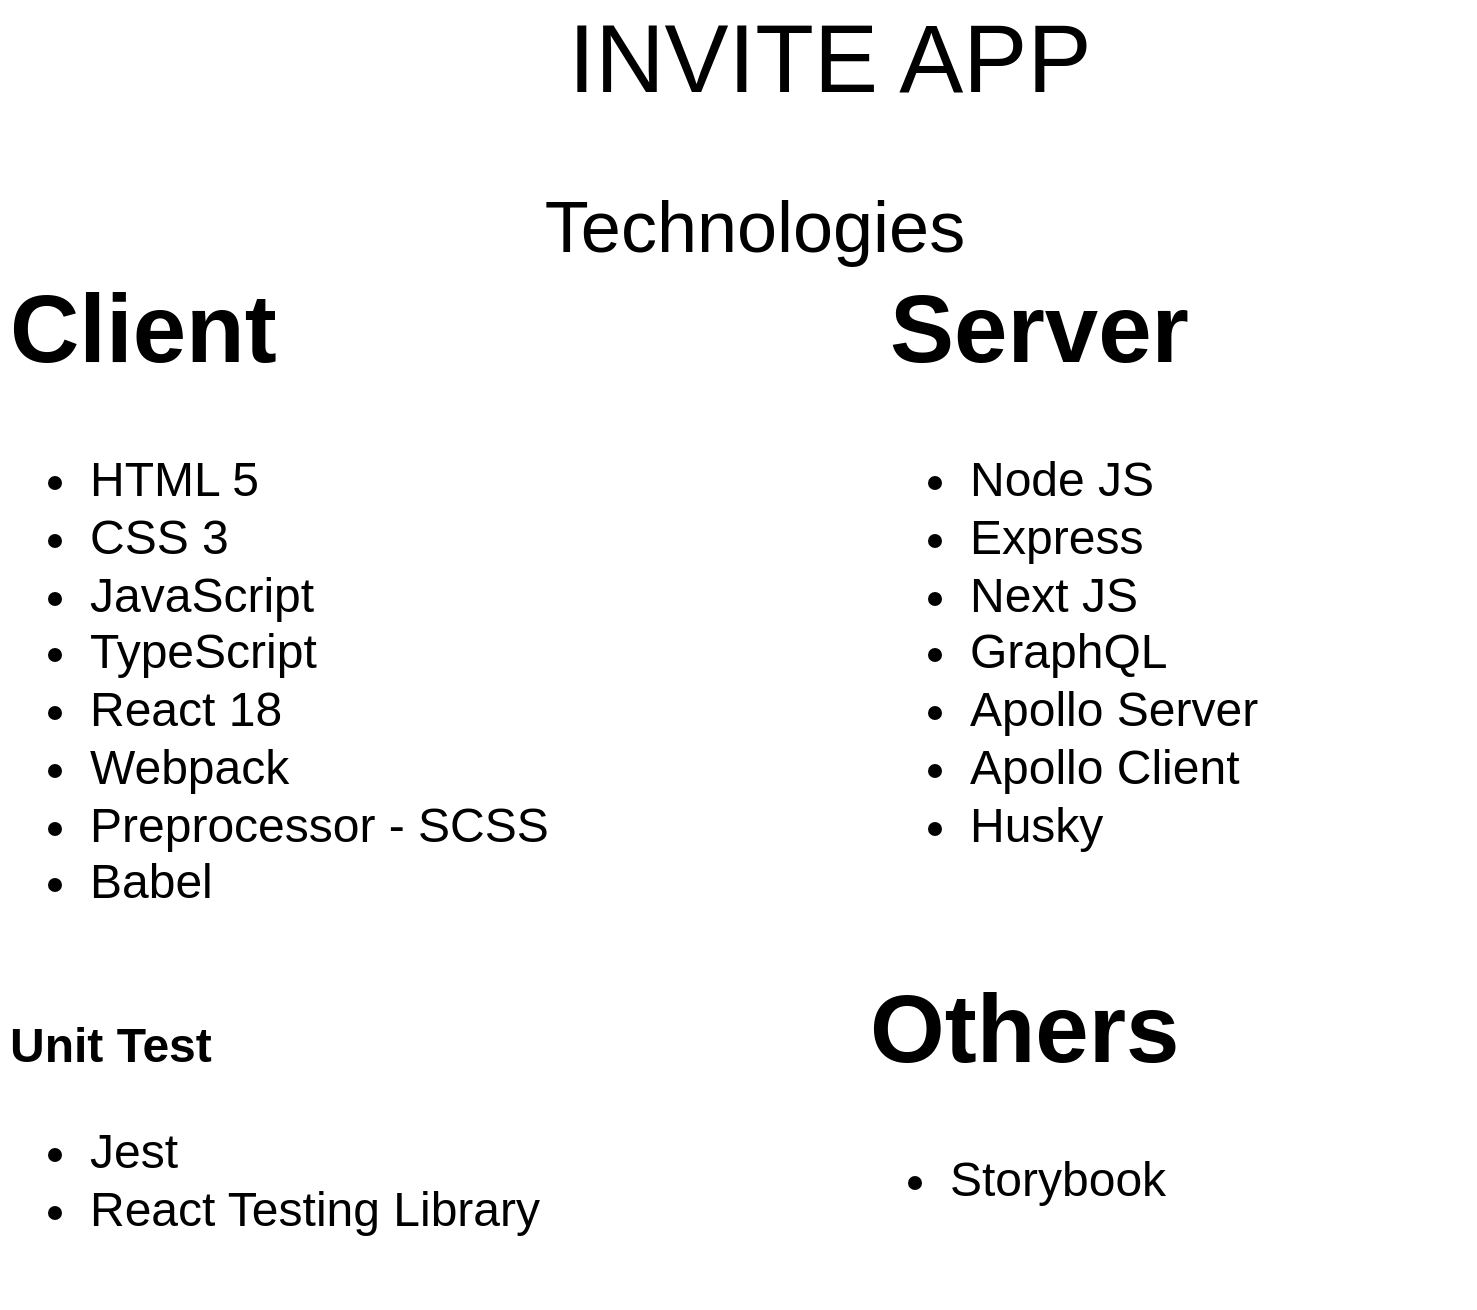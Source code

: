 <mxfile pages="11">
    <diagram id="Xn-SAyVoK6Zut4wSq48w" name="Technologies">
        <mxGraphModel dx="898" dy="567" grid="0" gridSize="10" guides="1" tooltips="1" connect="1" arrows="1" fold="1" page="1" pageScale="1" pageWidth="850" pageHeight="1100" background="none" math="0" shadow="0">
            <root>
                <mxCell id="0"/>
                <mxCell id="1" parent="0"/>
                <mxCell id="p1GCslSYtJwMGuCatIpr-1" value="&lt;font style=&quot;font-size: 48px;&quot;&gt;INVITE APP&lt;/font&gt;" style="text;html=1;strokeColor=none;fillColor=none;align=center;verticalAlign=middle;whiteSpace=wrap;rounded=0;" parent="1" vertex="1">
                    <mxGeometry x="272" y="50" width="306" height="30" as="geometry"/>
                </mxCell>
                <mxCell id="p1GCslSYtJwMGuCatIpr-3" value="&lt;font style=&quot;font-size: 36px;&quot;&gt;Technologies&lt;/font&gt;" style="text;html=1;strokeColor=none;fillColor=none;align=center;verticalAlign=middle;whiteSpace=wrap;rounded=0;fontSize=48;" parent="1" vertex="1">
                    <mxGeometry x="240" y="130" width="295" height="30" as="geometry"/>
                </mxCell>
                <mxCell id="p1GCslSYtJwMGuCatIpr-12" value="&lt;h1&gt;Client&lt;/h1&gt;&lt;p&gt;&lt;/p&gt;&lt;ul&gt;&lt;li&gt;HTML 5&lt;/li&gt;&lt;li&gt;CSS 3&lt;/li&gt;&lt;li&gt;JavaScript&lt;/li&gt;&lt;li&gt;TypeScript&lt;/li&gt;&lt;li&gt;React 18&lt;/li&gt;&lt;li&gt;Webpack&lt;/li&gt;&lt;li&gt;Preprocessor - SCSS&lt;/li&gt;&lt;li&gt;Babel&lt;/li&gt;&lt;/ul&gt;&lt;div&gt;&lt;br&gt;&lt;/div&gt;&lt;div&gt;&lt;b&gt;Unit Test&lt;/b&gt;&lt;/div&gt;&lt;div&gt;&lt;ul&gt;&lt;li&gt;Jest&lt;/li&gt;&lt;li&gt;React Testing Library&lt;/li&gt;&lt;/ul&gt;&lt;/div&gt;&lt;p&gt;&lt;/p&gt;" style="text;html=1;strokeColor=none;fillColor=none;spacing=5;spacingTop=-20;whiteSpace=wrap;overflow=hidden;rounded=0;fontSize=24;" parent="1" vertex="1">
                    <mxGeometry x="10" y="150" width="297.5" height="510" as="geometry"/>
                </mxCell>
                <mxCell id="p1GCslSYtJwMGuCatIpr-14" value="&lt;h1&gt;Server&lt;/h1&gt;&lt;p&gt;&lt;/p&gt;&lt;ul&gt;&lt;li&gt;Node JS&lt;/li&gt;&lt;li&gt;Express&lt;/li&gt;&lt;li&gt;Next JS&lt;/li&gt;&lt;li&gt;GraphQL&lt;/li&gt;&lt;li&gt;Apollo Server&lt;/li&gt;&lt;li&gt;Apollo Client&lt;/li&gt;&lt;li&gt;Husky&lt;/li&gt;&lt;/ul&gt;&lt;p&gt;&lt;/p&gt;" style="text;html=1;strokeColor=none;fillColor=none;spacing=5;spacingTop=-20;whiteSpace=wrap;overflow=hidden;rounded=0;fontSize=24;" parent="1" vertex="1">
                    <mxGeometry x="450" y="150" width="297.5" height="320" as="geometry"/>
                </mxCell>
                <mxCell id="p1GCslSYtJwMGuCatIpr-15" value="&lt;h1&gt;Others&lt;/h1&gt;&lt;p&gt;&lt;/p&gt;&lt;ul&gt;&lt;li&gt;Storybook&lt;/li&gt;&lt;/ul&gt;&lt;p&gt;&lt;/p&gt;" style="text;html=1;strokeColor=none;fillColor=none;spacing=5;spacingTop=-20;whiteSpace=wrap;overflow=hidden;rounded=0;fontSize=24;" parent="1" vertex="1">
                    <mxGeometry x="440" y="500" width="297.5" height="190" as="geometry"/>
                </mxCell>
            </root>
        </mxGraphModel>
    </diagram>
    <diagram id="lJyLB3QSISvime0fqCZ7" name="Pages and Components">
        <mxGraphModel dx="898" dy="370" grid="1" gridSize="10" guides="1" tooltips="1" connect="1" arrows="1" fold="1" page="1" pageScale="1" pageWidth="850" pageHeight="1100" math="0" shadow="0">
            <root>
                <mxCell id="0"/>
                <mxCell id="1" parent="0"/>
                <mxCell id="fW-Elu369OZHKlAIu80r-1" value="PAGES" style="text;html=1;strokeColor=#B20000;fillColor=#e51400;align=center;verticalAlign=middle;whiteSpace=wrap;rounded=0;shadow=1;fontColor=#ffffff;" parent="1" vertex="1">
                    <mxGeometry x="365" y="30" width="175" height="40" as="geometry"/>
                </mxCell>
                <mxCell id="fW-Elu369OZHKlAIu80r-17" value="LANDING PAGE" style="rounded=1;whiteSpace=wrap;html=1;shadow=1;strokeColor=#6c8ebf;strokeWidth=2;fillColor=#dae8fc;" parent="1" vertex="1">
                    <mxGeometry x="60" y="100" width="180" height="40" as="geometry"/>
                </mxCell>
                <mxCell id="fW-Elu369OZHKlAIu80r-18" value="CREATE EVENT" style="rounded=1;whiteSpace=wrap;html=1;shadow=1;strokeColor=#82b366;strokeWidth=2;fillColor=#d5e8d4;" parent="1" vertex="1">
                    <mxGeometry x="293" y="102" width="137" height="36" as="geometry"/>
                </mxCell>
                <mxCell id="fW-Elu369OZHKlAIu80r-19" value="MANAGE EVENT" style="rounded=1;whiteSpace=wrap;html=1;shadow=1;strokeColor=#d6b656;strokeWidth=2;fillColor=#fff2cc;" parent="1" vertex="1">
                    <mxGeometry x="470" y="100" width="140" height="40" as="geometry"/>
                </mxCell>
                <mxCell id="fW-Elu369OZHKlAIu80r-20" value="" style="line;strokeWidth=4;html=1;perimeter=backbonePerimeter;points=[];outlineConnect=0;shadow=1;fillColor=default;" parent="1" vertex="1">
                    <mxGeometry x="120" y="180" width="620" height="10" as="geometry"/>
                </mxCell>
                <mxCell id="p4X9gnHEH8n3XHlPqQj--1" value="REGISTER/LOGIN" style="rounded=1;whiteSpace=wrap;html=1;shadow=1;strokeColor=#d6b656;strokeWidth=2;fillColor=#fff2cc;" parent="1" vertex="1">
                    <mxGeometry x="640" y="98" width="140" height="40" as="geometry"/>
                </mxCell>
                <mxCell id="p4X9gnHEH8n3XHlPqQj--3" value="COMPONENTS" style="text;html=1;strokeColor=#B20000;fillColor=#e51400;align=center;verticalAlign=middle;whiteSpace=wrap;rounded=0;shadow=1;fontColor=#ffffff;" parent="1" vertex="1">
                    <mxGeometry x="365" y="220" width="175" height="40" as="geometry"/>
                </mxCell>
                <mxCell id="EMXlrduJ7cGaUT8pO6QN-1" value="Create Event" style="rounded=1;whiteSpace=wrap;html=1;" parent="1" vertex="1">
                    <mxGeometry x="30" y="310" width="270" height="40" as="geometry"/>
                </mxCell>
                <mxCell id="8NyOhokhUFrgPlTrBqZi-3" value="Manage Event" style="rounded=1;whiteSpace=wrap;html=1;" parent="1" vertex="1">
                    <mxGeometry x="310" y="310" width="270" height="40" as="geometry"/>
                </mxCell>
                <mxCell id="S1zVb8U_gJ6zG0qiiNb_-1" value="LOGIN" style="rounded=1;whiteSpace=wrap;html=1;" parent="1" vertex="1">
                    <mxGeometry x="590" y="310" width="120" height="40" as="geometry"/>
                </mxCell>
                <mxCell id="S1zVb8U_gJ6zG0qiiNb_-2" value="REGISTER" style="rounded=1;whiteSpace=wrap;html=1;" parent="1" vertex="1">
                    <mxGeometry x="730" y="310" width="120" height="40" as="geometry"/>
                </mxCell>
                <mxCell id="S1zVb8U_gJ6zG0qiiNb_-3" value="1. &lt;b&gt;BUTTONS&lt;/b&gt; - Large, Medium, Small" style="text;html=1;align=center;verticalAlign=middle;resizable=0;points=[];autosize=1;strokeColor=none;fillColor=none;" parent="1" vertex="1">
                    <mxGeometry x="5" y="280" width="210" height="20" as="geometry"/>
                </mxCell>
                <mxCell id="ogaXJcQTMYHV_J7i0pv9-1" value="2. &lt;b&gt;FORM -&amp;nbsp; &lt;/b&gt;Props (Title/string , submit / button, Labels / Array" style="text;html=1;align=center;verticalAlign=middle;resizable=0;points=[];autosize=1;strokeColor=none;fillColor=none;" parent="1" vertex="1">
                    <mxGeometry x="5" y="380" width="340" height="20" as="geometry"/>
                </mxCell>
                <mxCell id="0I_2NPV5RXkCOvtNEqDe-1" value="3. &lt;b&gt;Event&lt;/b&gt;&amp;nbsp; Component - Props (Title)" style="text;html=1;align=center;verticalAlign=middle;resizable=0;points=[];autosize=1;strokeColor=none;fillColor=none;" parent="1" vertex="1">
                    <mxGeometry x="3" y="420" width="210" height="20" as="geometry"/>
                </mxCell>
                <mxCell id="ZtXsJkoijtdhmVQvwkmo-1" value="4. &lt;b&gt;TextInput&lt;/b&gt;&amp;nbsp;" style="text;html=1;align=center;verticalAlign=middle;resizable=0;points=[];autosize=1;strokeColor=none;fillColor=none;" parent="1" vertex="1">
                    <mxGeometry x="3" y="450" width="90" height="20" as="geometry"/>
                </mxCell>
                <mxCell id="Yr9aOMKbY3pBigblt-CD-1" value="5. &lt;b&gt;Map &lt;/b&gt;Component" style="text;html=1;align=center;verticalAlign=middle;resizable=0;points=[];autosize=1;strokeColor=none;fillColor=none;" parent="1" vertex="1">
                    <mxGeometry x="5" y="480" width="120" height="20" as="geometry"/>
                </mxCell>
            </root>
        </mxGraphModel>
    </diagram>
    <diagram id="QhRBAZqDqYKPn1xLzE4J" name="Landing Page">
        <mxGraphModel dx="946" dy="612" grid="1" gridSize="10" guides="1" tooltips="1" connect="1" arrows="1" fold="1" page="1" pageScale="1" pageWidth="1100" pageHeight="850" math="0" shadow="0">
            <root>
                <mxCell id="0"/>
                <mxCell id="1" parent="0"/>
                <mxCell id="3tWEBFqnM_WwQ4-SeRnU-1" value="LOGIN" style="rounded=1;whiteSpace=wrap;html=1;" parent="1" vertex="1">
                    <mxGeometry x="770" y="40" width="120" height="40" as="geometry"/>
                </mxCell>
                <mxCell id="3tWEBFqnM_WwQ4-SeRnU-2" value="REGISTER" style="rounded=1;whiteSpace=wrap;html=1;" parent="1" vertex="1">
                    <mxGeometry x="930" y="40" width="120" height="40" as="geometry"/>
                </mxCell>
                <mxCell id="3tWEBFqnM_WwQ4-SeRnU-3" value="SmartEvent" style="ellipse;shape=cloud;whiteSpace=wrap;html=1;" parent="1" vertex="1">
                    <mxGeometry x="20" y="30" width="100" height="50" as="geometry"/>
                </mxCell>
                <mxCell id="SIzvsyJrWz6A6VFfKtSw-1" value="" style="whiteSpace=wrap;html=1;aspect=fixed;" parent="1" vertex="1">
                    <mxGeometry x="340" y="120" width="420" height="420" as="geometry"/>
                </mxCell>
                <mxCell id="SIzvsyJrWz6A6VFfKtSw-2" value="Welcome Guest / User" style="text;html=1;strokeColor=none;fillColor=none;align=center;verticalAlign=middle;whiteSpace=wrap;rounded=0;" parent="1" vertex="1">
                    <mxGeometry x="460" y="190" width="180" height="30" as="geometry"/>
                </mxCell>
                <mxCell id="SIzvsyJrWz6A6VFfKtSw-3" value="Create Event" style="rounded=1;whiteSpace=wrap;html=1;" parent="1" vertex="1">
                    <mxGeometry x="420" y="260" width="270" height="40" as="geometry"/>
                </mxCell>
                <mxCell id="SIzvsyJrWz6A6VFfKtSw-4" value="Manage Event" style="rounded=1;whiteSpace=wrap;html=1;" parent="1" vertex="1">
                    <mxGeometry x="420" y="330" width="270" height="40" as="geometry"/>
                </mxCell>
                <mxCell id="QPFl1qQPgixBoJE8WHyE-1" value="" style="whiteSpace=wrap;html=1;aspect=fixed;" parent="1" vertex="1">
                    <mxGeometry x="340" y="650" width="420" height="420" as="geometry"/>
                </mxCell>
                <mxCell id="QPFl1qQPgixBoJE8WHyE-2" value="Welcome Alex" style="text;html=1;strokeColor=none;fillColor=none;align=center;verticalAlign=middle;whiteSpace=wrap;rounded=0;" parent="1" vertex="1">
                    <mxGeometry x="475" y="710" width="180" height="30" as="geometry"/>
                </mxCell>
                <mxCell id="QPFl1qQPgixBoJE8WHyE-3" value="Create Event" style="rounded=1;whiteSpace=wrap;html=1;" parent="1" vertex="1">
                    <mxGeometry x="495" y="780" width="120" height="40" as="geometry"/>
                </mxCell>
                <mxCell id="QPFl1qQPgixBoJE8WHyE-4" value="Manage Event" style="rounded=1;whiteSpace=wrap;html=1;" parent="1" vertex="1">
                    <mxGeometry x="495" y="850" width="120" height="40" as="geometry"/>
                </mxCell>
            </root>
        </mxGraphModel>
    </diagram>
    <diagram id="iezeGntL7nADR3_q0lsA" name="Create Event Page">
        <mxGraphModel dx="946" dy="612" grid="1" gridSize="10" guides="1" tooltips="1" connect="1" arrows="1" fold="1" page="1" pageScale="1" pageWidth="1100" pageHeight="850" math="0" shadow="0">
            <root>
                <mxCell id="0"/>
                <mxCell id="1" parent="0"/>
                <mxCell id="5-Ai5ycDqhLJexFFRrVn-1" value="LOGIN" style="rounded=1;whiteSpace=wrap;html=1;" parent="1" vertex="1">
                    <mxGeometry x="750" y="20" width="120" height="40" as="geometry"/>
                </mxCell>
                <mxCell id="5-Ai5ycDqhLJexFFRrVn-2" value="REGISTER" style="rounded=1;whiteSpace=wrap;html=1;" parent="1" vertex="1">
                    <mxGeometry x="910" y="20" width="120" height="40" as="geometry"/>
                </mxCell>
                <mxCell id="SwQsHoYKyLkaslIDUNk1-1" value="SmartEvent" style="ellipse;shape=cloud;whiteSpace=wrap;html=1;" parent="1" vertex="1">
                    <mxGeometry x="50" y="30" width="100" height="50" as="geometry"/>
                </mxCell>
                <mxCell id="RPlRJoQCnFifsj88q3Kk-2" value="" style="whiteSpace=wrap;html=1;aspect=fixed;" parent="1" vertex="1">
                    <mxGeometry x="215" y="90" width="710" height="710" as="geometry"/>
                </mxCell>
                <mxCell id="RPlRJoQCnFifsj88q3Kk-18" value="ADD ADDRESS" style="text;html=1;strokeColor=none;fillColor=none;align=center;verticalAlign=middle;whiteSpace=wrap;rounded=0;" parent="1" vertex="1">
                    <mxGeometry x="490" y="550" width="150" height="30" as="geometry"/>
                </mxCell>
                <mxCell id="mnRfohH5io-516rbFHlW-8" value="EVENT" style="text;html=1;strokeColor=none;fillColor=none;align=center;verticalAlign=middle;whiteSpace=wrap;rounded=0;" parent="1" vertex="1">
                    <mxGeometry x="500" y="150" width="150" height="30" as="geometry"/>
                </mxCell>
                <mxCell id="mnRfohH5io-516rbFHlW-9" value="CREATE EVENT" style="text;html=1;strokeColor=default;fillColor=none;align=center;verticalAlign=middle;whiteSpace=wrap;rounded=0;" parent="1" vertex="1">
                    <mxGeometry x="530" y="679" width="150" height="30" as="geometry"/>
                </mxCell>
                <mxCell id="mnRfohH5io-516rbFHlW-10" value="" style="line;strokeWidth=1;html=1;perimeter=backbonePerimeter;points=[];outlineConnect=0;fillColor=default;strokeColor=default;" parent="1" vertex="1">
                    <mxGeometry x="540" y="170" width="70" height="10" as="geometry"/>
                </mxCell>
                <mxCell id="mnRfohH5io-516rbFHlW-11" value="" style="line;strokeWidth=2;html=1;perimeter=backbonePerimeter;points=[];outlineConnect=0;strokeColor=#999999;" parent="1" vertex="1">
                    <mxGeometry x="291" y="256" width="560" height="10" as="geometry"/>
                </mxCell>
                <mxCell id="RPlRJoQCnFifsj88q3Kk-4" value="Event Name" style="text;html=1;align=center;verticalAlign=middle;whiteSpace=wrap;rounded=0;strokeColor=default;" parent="1" vertex="1">
                    <mxGeometry x="370" y="200" width="150" height="30" as="geometry"/>
                </mxCell>
                <mxCell id="RPlRJoQCnFifsj88q3Kk-6" value="Linda's 40th Birthday Celebration" style="text;html=1;strokeColor=default;fillColor=none;align=center;verticalAlign=middle;whiteSpace=wrap;rounded=0;" parent="1" vertex="1">
                    <mxGeometry x="570" y="200" width="250" height="30" as="geometry"/>
                </mxCell>
                <mxCell id="mnRfohH5io-516rbFHlW-14" value="" style="line;strokeWidth=2;html=1;perimeter=backbonePerimeter;points=[];outlineConnect=0;strokeColor=#999999;" parent="1" vertex="1">
                    <mxGeometry x="290" y="600" width="560" height="10" as="geometry"/>
                </mxCell>
                <mxCell id="cOP5O16dUNdgW7M-_j1t-1" value="" style="line;strokeWidth=1;html=1;perimeter=backbonePerimeter;points=[];outlineConnect=0;fillColor=default;strokeColor=default;" vertex="1" parent="1">
                    <mxGeometry x="510" y="575" width="110" height="10" as="geometry"/>
                </mxCell>
                <mxCell id="cOP5O16dUNdgW7M-_j1t-2" value="Event Type" style="text;html=1;strokeColor=none;fillColor=none;align=center;verticalAlign=middle;whiteSpace=wrap;rounded=0;" vertex="1" parent="1">
                    <mxGeometry x="500" y="276" width="150" height="30" as="geometry"/>
                </mxCell>
                <mxCell id="cOP5O16dUNdgW7M-_j1t-3" value="" style="line;strokeWidth=2;html=1;perimeter=backbonePerimeter;points=[];outlineConnect=0;strokeColor=#999999;" vertex="1" parent="1">
                    <mxGeometry x="300" y="530" width="560" height="10" as="geometry"/>
                </mxCell>
                <mxCell id="cOP5O16dUNdgW7M-_j1t-4" value="Search" style="text;html=1;strokeColor=default;fillColor=none;align=left;verticalAlign=middle;whiteSpace=wrap;rounded=0;" vertex="1" parent="1">
                    <mxGeometry x="360" y="320" width="490" height="30" as="geometry"/>
                </mxCell>
                <mxCell id="cOP5O16dUNdgW7M-_j1t-5" value="Customize" style="text;html=1;strokeColor=default;fillColor=none;align=center;verticalAlign=middle;whiteSpace=wrap;rounded=0;" vertex="1" parent="1">
                    <mxGeometry x="360" y="460" width="490" height="35" as="geometry"/>
                </mxCell>
                <mxCell id="cOP5O16dUNdgW7M-_j1t-6" value="Event One" style="text;html=1;strokeColor=default;fillColor=none;align=center;verticalAlign=middle;whiteSpace=wrap;rounded=0;" vertex="1" parent="1">
                    <mxGeometry x="390" y="360" width="430" height="30" as="geometry"/>
                </mxCell>
                <mxCell id="cOP5O16dUNdgW7M-_j1t-8" value="Event Two" style="text;html=1;strokeColor=default;fillColor=none;align=center;verticalAlign=middle;whiteSpace=wrap;rounded=0;" vertex="1" parent="1">
                    <mxGeometry x="390" y="398" width="430" height="30" as="geometry"/>
                </mxCell>
                <mxCell id="cOP5O16dUNdgW7M-_j1t-9" value="" style="line;strokeWidth=1;html=1;perimeter=backbonePerimeter;points=[];outlineConnect=0;fillColor=default;strokeColor=default;" vertex="1" parent="1">
                    <mxGeometry x="540" y="300" width="70" height="10" as="geometry"/>
                </mxCell>
                <mxCell id="4sWzs_sI3A84SC3bz6WR-1" value="Expected Total Guest" style="text;html=1;align=center;verticalAlign=middle;whiteSpace=wrap;rounded=0;strokeColor=default;" vertex="1" parent="1">
                    <mxGeometry x="464" y="620" width="150" height="30" as="geometry"/>
                </mxCell>
                <mxCell id="4sWzs_sI3A84SC3bz6WR-2" value="150" style="text;html=1;align=center;verticalAlign=middle;whiteSpace=wrap;rounded=0;strokeColor=default;" vertex="1" parent="1">
                    <mxGeometry x="640" y="618" width="50" height="30" as="geometry"/>
                </mxCell>
            </root>
        </mxGraphModel>
    </diagram>
    <diagram name="ManageEventComponent" id="S4HHt3UQBQHHkiGq3JgE">
        <mxGraphModel dx="946" dy="612" grid="1" gridSize="10" guides="1" tooltips="1" connect="1" arrows="1" fold="1" page="1" pageScale="1" pageWidth="1100" pageHeight="850" math="0" shadow="0">
            <root>
                <mxCell id="dXKO_xbEjAQ5UVsW3sVF-0"/>
                <mxCell id="dXKO_xbEjAQ5UVsW3sVF-1" parent="dXKO_xbEjAQ5UVsW3sVF-0"/>
                <mxCell id="dXKO_xbEjAQ5UVsW3sVF-2" value="USER ALEX" style="rounded=1;whiteSpace=wrap;html=1;" parent="dXKO_xbEjAQ5UVsW3sVF-1" vertex="1">
                    <mxGeometry x="750" y="20" width="120" height="40" as="geometry"/>
                </mxCell>
                <mxCell id="dXKO_xbEjAQ5UVsW3sVF-3" value="LOGOUT" style="rounded=1;whiteSpace=wrap;html=1;" parent="dXKO_xbEjAQ5UVsW3sVF-1" vertex="1">
                    <mxGeometry x="910" y="20" width="120" height="40" as="geometry"/>
                </mxCell>
                <mxCell id="dXKO_xbEjAQ5UVsW3sVF-4" value="SmartEvent" style="ellipse;shape=cloud;whiteSpace=wrap;html=1;" parent="dXKO_xbEjAQ5UVsW3sVF-1" vertex="1">
                    <mxGeometry x="50" y="30" width="100" height="50" as="geometry"/>
                </mxCell>
                <mxCell id="dXKO_xbEjAQ5UVsW3sVF-5" value="" style="whiteSpace=wrap;html=1;aspect=fixed;" parent="dXKO_xbEjAQ5UVsW3sVF-1" vertex="1">
                    <mxGeometry x="215" y="140" width="710" height="710" as="geometry"/>
                </mxCell>
                <mxCell id="dXKO_xbEjAQ5UVsW3sVF-6" value="Event Type" style="text;html=1;strokeColor=none;fillColor=none;align=center;verticalAlign=middle;whiteSpace=wrap;rounded=0;" parent="dXKO_xbEjAQ5UVsW3sVF-1" vertex="1">
                    <mxGeometry x="500" y="300" width="150" height="30" as="geometry"/>
                </mxCell>
                <mxCell id="dXKO_xbEjAQ5UVsW3sVF-7" value="" style="line;strokeWidth=2;html=1;perimeter=backbonePerimeter;points=[];outlineConnect=0;strokeColor=#999999;" parent="dXKO_xbEjAQ5UVsW3sVF-1" vertex="1">
                    <mxGeometry x="350" y="260" width="430" height="10" as="geometry"/>
                </mxCell>
                <mxCell id="dXKO_xbEjAQ5UVsW3sVF-8" value="EDIT ADDRESS" style="text;html=1;strokeColor=default;fillColor=none;align=center;verticalAlign=middle;whiteSpace=wrap;rounded=0;" parent="dXKO_xbEjAQ5UVsW3sVF-1" vertex="1">
                    <mxGeometry x="490" y="480" width="150" height="30" as="geometry"/>
                </mxCell>
                <mxCell id="dXKO_xbEjAQ5UVsW3sVF-9" value="GUEST DETAILS" style="text;html=1;strokeColor=default;fillColor=none;align=center;verticalAlign=middle;whiteSpace=wrap;rounded=0;" parent="dXKO_xbEjAQ5UVsW3sVF-1" vertex="1">
                    <mxGeometry x="490" y="570" width="150" height="30" as="geometry"/>
                </mxCell>
                <mxCell id="dXKO_xbEjAQ5UVsW3sVF-10" value="" style="group" parent="dXKO_xbEjAQ5UVsW3sVF-1" vertex="1" connectable="0">
                    <mxGeometry x="340" y="620" width="560" height="110" as="geometry"/>
                </mxCell>
                <mxCell id="dXKO_xbEjAQ5UVsW3sVF-11" value="&amp;nbsp; First Name" style="text;html=1;align=left;verticalAlign=middle;whiteSpace=wrap;rounded=0;strokeColor=default;" parent="dXKO_xbEjAQ5UVsW3sVF-10" vertex="1">
                    <mxGeometry x="-30" y="-10" width="150" height="30" as="geometry"/>
                </mxCell>
                <mxCell id="dXKO_xbEjAQ5UVsW3sVF-12" value="&amp;nbsp; Alex" style="text;html=1;strokeColor=default;fillColor=none;align=left;verticalAlign=middle;whiteSpace=wrap;rounded=0;" parent="dXKO_xbEjAQ5UVsW3sVF-10" vertex="1">
                    <mxGeometry x="150" y="-10" width="380" height="30" as="geometry"/>
                </mxCell>
                <mxCell id="dXKO_xbEjAQ5UVsW3sVF-13" value="&amp;nbsp; Last Name" style="text;html=1;align=left;verticalAlign=middle;whiteSpace=wrap;rounded=0;strokeColor=default;" parent="dXKO_xbEjAQ5UVsW3sVF-10" vertex="1">
                    <mxGeometry x="-30" y="30" width="150" height="30" as="geometry"/>
                </mxCell>
                <mxCell id="dXKO_xbEjAQ5UVsW3sVF-14" value="&amp;nbsp; Agunbiade" style="text;html=1;strokeColor=default;fillColor=none;align=left;verticalAlign=middle;whiteSpace=wrap;rounded=0;" parent="dXKO_xbEjAQ5UVsW3sVF-10" vertex="1">
                    <mxGeometry x="150" y="30" width="380" height="30" as="geometry"/>
                </mxCell>
                <mxCell id="dXKO_xbEjAQ5UVsW3sVF-15" value="&amp;nbsp; Email" style="text;html=1;align=left;verticalAlign=middle;whiteSpace=wrap;rounded=0;strokeColor=default;" parent="dXKO_xbEjAQ5UVsW3sVF-10" vertex="1">
                    <mxGeometry x="-30" y="70" width="150" height="30" as="geometry"/>
                </mxCell>
                <mxCell id="dXKO_xbEjAQ5UVsW3sVF-16" value="&amp;nbsp;Optional" style="text;html=1;strokeColor=default;fillColor=none;align=left;verticalAlign=middle;whiteSpace=wrap;rounded=0;" parent="dXKO_xbEjAQ5UVsW3sVF-10" vertex="1">
                    <mxGeometry x="150" y="70" width="380" height="30" as="geometry"/>
                </mxCell>
                <mxCell id="dXKO_xbEjAQ5UVsW3sVF-17" value="EVENT" style="text;html=1;strokeColor=none;fillColor=none;align=center;verticalAlign=middle;whiteSpace=wrap;rounded=0;" parent="dXKO_xbEjAQ5UVsW3sVF-1" vertex="1">
                    <mxGeometry x="500" y="150" width="150" height="30" as="geometry"/>
                </mxCell>
                <mxCell id="dXKO_xbEjAQ5UVsW3sVF-18" value="SAVE EVENT" style="text;html=1;strokeColor=default;fillColor=none;align=center;verticalAlign=middle;whiteSpace=wrap;rounded=0;" parent="dXKO_xbEjAQ5UVsW3sVF-1" vertex="1">
                    <mxGeometry x="490" y="769" width="150" height="30" as="geometry"/>
                </mxCell>
                <mxCell id="dXKO_xbEjAQ5UVsW3sVF-19" value="" style="line;strokeWidth=1;html=1;perimeter=backbonePerimeter;points=[];outlineConnect=0;fillColor=default;strokeColor=default;" parent="dXKO_xbEjAQ5UVsW3sVF-1" vertex="1">
                    <mxGeometry x="540" y="170" width="70" height="10" as="geometry"/>
                </mxCell>
                <mxCell id="dXKO_xbEjAQ5UVsW3sVF-20" value="" style="line;strokeWidth=2;html=1;perimeter=backbonePerimeter;points=[];outlineConnect=0;strokeColor=#999999;" parent="dXKO_xbEjAQ5UVsW3sVF-1" vertex="1">
                    <mxGeometry x="290" y="420" width="560" height="10" as="geometry"/>
                </mxCell>
                <mxCell id="dXKO_xbEjAQ5UVsW3sVF-21" value="--- SELECT---" style="text;html=1;strokeColor=default;fillColor=none;align=center;verticalAlign=middle;whiteSpace=wrap;rounded=0;" parent="dXKO_xbEjAQ5UVsW3sVF-1" vertex="1">
                    <mxGeometry x="350" y="360" width="150" height="30" as="geometry"/>
                </mxCell>
                <mxCell id="dXKO_xbEjAQ5UVsW3sVF-22" value="Customize" style="text;html=1;strokeColor=default;fillColor=none;align=center;verticalAlign=middle;whiteSpace=wrap;rounded=0;" parent="dXKO_xbEjAQ5UVsW3sVF-1" vertex="1">
                    <mxGeometry x="670" y="360" width="150" height="30" as="geometry"/>
                </mxCell>
                <mxCell id="dXKO_xbEjAQ5UVsW3sVF-23" value="" style="line;strokeWidth=1;html=1;perimeter=backbonePerimeter;points=[];outlineConnect=0;fillColor=default;strokeColor=default;" parent="dXKO_xbEjAQ5UVsW3sVF-1" vertex="1">
                    <mxGeometry x="530" y="320" width="90" height="10" as="geometry"/>
                </mxCell>
                <mxCell id="dXKO_xbEjAQ5UVsW3sVF-24" value="Event Name" style="text;html=1;align=center;verticalAlign=middle;whiteSpace=wrap;rounded=0;strokeColor=default;" parent="dXKO_xbEjAQ5UVsW3sVF-1" vertex="1">
                    <mxGeometry x="370" y="200" width="150" height="30" as="geometry"/>
                </mxCell>
                <mxCell id="dXKO_xbEjAQ5UVsW3sVF-25" value="Linda's 40th Birthday Celebration" style="text;html=1;strokeColor=default;fillColor=none;align=center;verticalAlign=middle;whiteSpace=wrap;rounded=0;" parent="dXKO_xbEjAQ5UVsW3sVF-1" vertex="1">
                    <mxGeometry x="570" y="200" width="250" height="30" as="geometry"/>
                </mxCell>
                <mxCell id="dXKO_xbEjAQ5UVsW3sVF-26" value="" style="line;strokeWidth=2;html=1;perimeter=backbonePerimeter;points=[];outlineConnect=0;strokeColor=#999999;" parent="dXKO_xbEjAQ5UVsW3sVF-1" vertex="1">
                    <mxGeometry x="290" y="530" width="560" height="10" as="geometry"/>
                </mxCell>
                <mxCell id="4ufdPyjg4l3d7SzmE6uR-0" value="Page Details:" style="text;html=1;align=center;verticalAlign=middle;resizable=0;points=[];autosize=1;strokeColor=#006EAF;fillColor=#1ba1e2;fontColor=#ffffff;" vertex="1" parent="dXKO_xbEjAQ5UVsW3sVF-1">
                    <mxGeometry x="27" y="180" width="90" height="20" as="geometry"/>
                </mxCell>
                <mxCell id="4ufdPyjg4l3d7SzmE6uR-1" value="1. &lt;b&gt;LABELS&lt;/b&gt; - Event Name,&lt;br&gt;Guest Details,&lt;br&gt;FirstName,&lt;br&gt;Last Name,&lt;br&gt;Email" style="text;html=1;align=center;verticalAlign=middle;resizable=0;points=[];autosize=1;strokeColor=none;fillColor=none;" vertex="1" parent="dXKO_xbEjAQ5UVsW3sVF-1">
                    <mxGeometry x="20" y="220" width="160" height="80" as="geometry"/>
                </mxCell>
            </root>
        </mxGraphModel>
    </diagram>
    <diagram id="NeDH9M6w_2fgI2cpJE89" name="address component">
        <mxGraphModel dx="946" dy="612" grid="1" gridSize="10" guides="1" tooltips="1" connect="1" arrows="1" fold="1" page="1" pageScale="1" pageWidth="1100" pageHeight="850" math="0" shadow="0">
            <root>
                <mxCell id="0"/>
                <mxCell id="1" parent="0"/>
                <mxCell id="qcgME6iu7N1VWrRdetNr-1" value="" style="whiteSpace=wrap;html=1;aspect=fixed;strokeColor=default;" parent="1" vertex="1">
                    <mxGeometry x="330" y="80" width="470" height="470" as="geometry"/>
                </mxCell>
                <mxCell id="qcgME6iu7N1VWrRdetNr-2" value="Address" style="text;html=1;strokeColor=default;fillColor=none;align=left;verticalAlign=middle;whiteSpace=wrap;rounded=0;" parent="1" vertex="1">
                    <mxGeometry x="350" y="150" width="430" height="30" as="geometry"/>
                </mxCell>
                <mxCell id="qcgME6iu7N1VWrRdetNr-4" value="Google Maps" style="text;html=1;strokeColor=none;fillColor=none;align=center;verticalAlign=middle;whiteSpace=wrap;rounded=0;" parent="1" vertex="1">
                    <mxGeometry x="500" y="110" width="100" height="30" as="geometry"/>
                </mxCell>
                <mxCell id="qcgME6iu7N1VWrRdetNr-6" value="Add" style="rounded=1;whiteSpace=wrap;html=1;strokeColor=default;" parent="1" vertex="1">
                    <mxGeometry x="470" y="330" width="150" height="60" as="geometry"/>
                </mxCell>
                <mxCell id="qcgME6iu7N1VWrRdetNr-7" value="Custom" style="rounded=1;whiteSpace=wrap;html=1;strokeColor=none;" parent="1" vertex="1">
                    <mxGeometry x="470" y="210" width="150" height="40" as="geometry"/>
                </mxCell>
                <mxCell id="qcgME6iu7N1VWrRdetNr-8" value="Address" style="text;html=1;strokeColor=default;fillColor=none;align=left;verticalAlign=middle;whiteSpace=wrap;rounded=0;" parent="1" vertex="1">
                    <mxGeometry x="350" y="270" width="430" height="30" as="geometry"/>
                </mxCell>
            </root>
        </mxGraphModel>
    </diagram>
    <diagram id="LVdc1xWClkJ4-lFZ7d0k" name="Events Page">
        <mxGraphModel dx="946" dy="612" grid="1" gridSize="10" guides="1" tooltips="1" connect="1" arrows="1" fold="1" page="1" pageScale="1" pageWidth="1100" pageHeight="850" math="0" shadow="0">
            <root>
                <mxCell id="0"/>
                <mxCell id="1" parent="0"/>
                <mxCell id="xk-rQkxIGSHV5AgOXCNM-1" value="" style="whiteSpace=wrap;html=1;aspect=fixed;shadow=1;strokeColor=default;strokeWidth=2;fillColor=default;" parent="1" vertex="1">
                    <mxGeometry x="275" y="120" width="550" height="550" as="geometry"/>
                </mxCell>
                <mxCell id="uUik7xJrsVcrg7tLhh0f-1" value="LOGIN" style="rounded=1;whiteSpace=wrap;html=1;" parent="1" vertex="1">
                    <mxGeometry x="710" y="20" width="120" height="40" as="geometry"/>
                </mxCell>
                <mxCell id="uUik7xJrsVcrg7tLhh0f-2" value="REGISTER" style="rounded=1;whiteSpace=wrap;html=1;" parent="1" vertex="1">
                    <mxGeometry x="840" y="20" width="120" height="40" as="geometry"/>
                </mxCell>
                <mxCell id="uUik7xJrsVcrg7tLhh0f-3" value="SmartEvent" style="ellipse;shape=cloud;whiteSpace=wrap;html=1;" parent="1" vertex="1">
                    <mxGeometry x="60" y="10" width="100" height="50" as="geometry"/>
                </mxCell>
                <mxCell id="uUik7xJrsVcrg7tLhh0f-4" value="Upcoming Events" style="text;html=1;strokeColor=#006EAF;fillColor=#1ba1e2;align=center;verticalAlign=middle;whiteSpace=wrap;rounded=0;shadow=1;fontColor=#ffffff;" parent="1" vertex="1">
                    <mxGeometry x="475" y="160" width="150" height="30" as="geometry"/>
                </mxCell>
                <mxCell id="uUik7xJrsVcrg7tLhh0f-5" value="" style="line;strokeWidth=4;html=1;perimeter=backbonePerimeter;points=[];outlineConnect=0;shadow=1;fillColor=default;" parent="1" vertex="1">
                    <mxGeometry x="470" y="190" width="160" height="10" as="geometry"/>
                </mxCell>
                <mxCell id="uUik7xJrsVcrg7tLhh0f-6" value="&lt;ul&gt;&lt;li&gt;Event 1&lt;/li&gt;&lt;/ul&gt;" style="text;html=1;strokeColor=none;fillColor=none;align=left;verticalAlign=middle;whiteSpace=wrap;rounded=0;shadow=1;" parent="1" vertex="1">
                    <mxGeometry x="290" y="221" width="200" height="30" as="geometry"/>
                </mxCell>
                <mxCell id="uUik7xJrsVcrg7tLhh0f-8" value="&lt;ul&gt;&lt;li&gt;Event 2&lt;/li&gt;&lt;/ul&gt;" style="text;html=1;strokeColor=none;fillColor=none;align=left;verticalAlign=middle;whiteSpace=wrap;rounded=0;shadow=1;" parent="1" vertex="1">
                    <mxGeometry x="290" y="251" width="200" height="30" as="geometry"/>
                </mxCell>
                <mxCell id="uUik7xJrsVcrg7tLhh0f-10" value="&lt;ul&gt;&lt;li&gt;Event 3&lt;/li&gt;&lt;/ul&gt;" style="text;html=1;strokeColor=none;fillColor=none;align=left;verticalAlign=middle;whiteSpace=wrap;rounded=0;shadow=1;" parent="1" vertex="1">
                    <mxGeometry x="290" y="286" width="200" height="30" as="geometry"/>
                </mxCell>
                <mxCell id="uUik7xJrsVcrg7tLhh0f-11" value="2022-01-03" style="rounded=0;whiteSpace=wrap;html=1;shadow=1;strokeColor=default;strokeWidth=2;fillColor=default;" parent="1" vertex="1">
                    <mxGeometry x="460" y="286" width="270" height="30" as="geometry"/>
                </mxCell>
                <mxCell id="uUik7xJrsVcrg7tLhh0f-13" value="" style="line;strokeWidth=4;html=1;perimeter=backbonePerimeter;points=[];outlineConnect=0;shadow=1;fillColor=default;" parent="1" vertex="1">
                    <mxGeometry x="470" y="190" width="160" height="10" as="geometry"/>
                </mxCell>
                <mxCell id="uUik7xJrsVcrg7tLhh0f-14" value="&lt;ul&gt;&lt;li&gt;Event 1&lt;/li&gt;&lt;/ul&gt;" style="text;html=1;strokeColor=none;fillColor=none;align=left;verticalAlign=middle;whiteSpace=wrap;rounded=0;shadow=1;" parent="1" vertex="1">
                    <mxGeometry x="290" y="221" width="200" height="30" as="geometry"/>
                </mxCell>
                <mxCell id="uUik7xJrsVcrg7tLhh0f-15" value="2022-01-01" style="rounded=0;whiteSpace=wrap;html=1;shadow=1;strokeColor=default;strokeWidth=2;fillColor=default;" parent="1" vertex="1">
                    <mxGeometry x="460" y="221" width="270" height="30" as="geometry"/>
                </mxCell>
                <mxCell id="uUik7xJrsVcrg7tLhh0f-17" value="2022-01-02" style="rounded=0;whiteSpace=wrap;html=1;shadow=1;strokeColor=default;strokeWidth=2;fillColor=default;" parent="1" vertex="1">
                    <mxGeometry x="460" y="251" width="270" height="30" as="geometry"/>
                </mxCell>
                <mxCell id="uUik7xJrsVcrg7tLhh0f-20" value="Passed Events" style="text;html=1;strokeColor=#B20000;fillColor=#e51400;align=center;verticalAlign=middle;whiteSpace=wrap;rounded=0;shadow=1;fontColor=#ffffff;" parent="1" vertex="1">
                    <mxGeometry x="485" y="360" width="150" height="30" as="geometry"/>
                </mxCell>
                <mxCell id="uUik7xJrsVcrg7tLhh0f-21" value="" style="line;strokeWidth=4;html=1;perimeter=backbonePerimeter;points=[];outlineConnect=0;shadow=1;fillColor=default;" parent="1" vertex="1">
                    <mxGeometry x="480" y="390" width="160" height="10" as="geometry"/>
                </mxCell>
                <mxCell id="uUik7xJrsVcrg7tLhh0f-22" value="&lt;ul&gt;&lt;li&gt;Event 1&lt;/li&gt;&lt;/ul&gt;" style="text;html=1;strokeColor=none;fillColor=none;align=left;verticalAlign=middle;whiteSpace=wrap;rounded=0;shadow=1;" parent="1" vertex="1">
                    <mxGeometry x="300" y="421" width="200" height="30" as="geometry"/>
                </mxCell>
                <mxCell id="uUik7xJrsVcrg7tLhh0f-23" value="Date" style="rounded=0;whiteSpace=wrap;html=1;shadow=1;strokeColor=default;strokeWidth=2;fillColor=default;" parent="1" vertex="1">
                    <mxGeometry x="460" y="421" width="270" height="30" as="geometry"/>
                </mxCell>
                <mxCell id="uUik7xJrsVcrg7tLhh0f-24" value="&lt;ul&gt;&lt;li&gt;Event 1&lt;/li&gt;&lt;/ul&gt;" style="text;html=1;strokeColor=none;fillColor=none;align=left;verticalAlign=middle;whiteSpace=wrap;rounded=0;shadow=1;" parent="1" vertex="1">
                    <mxGeometry x="300" y="451" width="200" height="30" as="geometry"/>
                </mxCell>
                <mxCell id="uUik7xJrsVcrg7tLhh0f-25" value="Date" style="rounded=0;whiteSpace=wrap;html=1;shadow=1;strokeColor=default;strokeWidth=2;fillColor=default;" parent="1" vertex="1">
                    <mxGeometry x="460" y="451" width="270" height="30" as="geometry"/>
                </mxCell>
                <mxCell id="uUik7xJrsVcrg7tLhh0f-26" value="&lt;ul&gt;&lt;li&gt;Event 1&lt;/li&gt;&lt;/ul&gt;" style="text;html=1;strokeColor=none;fillColor=none;align=left;verticalAlign=middle;whiteSpace=wrap;rounded=0;shadow=1;" parent="1" vertex="1">
                    <mxGeometry x="300" y="486" width="200" height="30" as="geometry"/>
                </mxCell>
                <mxCell id="uUik7xJrsVcrg7tLhh0f-27" value="Date" style="rounded=0;whiteSpace=wrap;html=1;shadow=1;strokeColor=default;strokeWidth=2;fillColor=default;" parent="1" vertex="1">
                    <mxGeometry x="460" y="486" width="270" height="30" as="geometry"/>
                </mxCell>
                <mxCell id="uUik7xJrsVcrg7tLhh0f-28" value="Edit" style="text;html=1;strokeColor=none;fillColor=none;align=center;verticalAlign=middle;whiteSpace=wrap;rounded=0;shadow=1;" parent="1" vertex="1">
                    <mxGeometry x="740" y="220" width="60" height="30" as="geometry"/>
                </mxCell>
                <mxCell id="uUik7xJrsVcrg7tLhh0f-29" value="Edit" style="text;html=1;strokeColor=none;fillColor=none;align=center;verticalAlign=middle;whiteSpace=wrap;rounded=0;shadow=1;" parent="1" vertex="1">
                    <mxGeometry x="740" y="250" width="60" height="30" as="geometry"/>
                </mxCell>
                <mxCell id="uUik7xJrsVcrg7tLhh0f-30" value="Edit" style="text;html=1;strokeColor=none;fillColor=none;align=center;verticalAlign=middle;whiteSpace=wrap;rounded=0;shadow=1;" parent="1" vertex="1">
                    <mxGeometry x="740" y="280" width="60" height="30" as="geometry"/>
                </mxCell>
                <mxCell id="uUik7xJrsVcrg7tLhh0f-31" value="Delete" style="text;html=1;strokeColor=none;fillColor=none;align=center;verticalAlign=middle;whiteSpace=wrap;rounded=0;shadow=1;" parent="1" vertex="1">
                    <mxGeometry x="740" y="420" width="60" height="30" as="geometry"/>
                </mxCell>
                <mxCell id="uUik7xJrsVcrg7tLhh0f-32" value="Delete" style="text;html=1;strokeColor=none;fillColor=none;align=center;verticalAlign=middle;whiteSpace=wrap;rounded=0;shadow=1;" parent="1" vertex="1">
                    <mxGeometry x="740" y="450" width="60" height="30" as="geometry"/>
                </mxCell>
                <mxCell id="uUik7xJrsVcrg7tLhh0f-33" value="Delete" style="text;html=1;strokeColor=none;fillColor=none;align=center;verticalAlign=middle;whiteSpace=wrap;rounded=0;shadow=1;" parent="1" vertex="1">
                    <mxGeometry x="740" y="480" width="60" height="30" as="geometry"/>
                </mxCell>
            </root>
        </mxGraphModel>
    </diagram>
    <diagram id="ecF1CUGF80gExm8-X8XM" name="Page-4">
        <mxGraphModel dx="946" dy="612" grid="1" gridSize="10" guides="1" tooltips="1" connect="1" arrows="1" fold="1" page="1" pageScale="1" pageWidth="1100" pageHeight="850" math="0" shadow="0">
            <root>
                <mxCell id="0"/>
                <mxCell id="1" parent="0"/>
                <mxCell id="EtdRIbP6rHctGNI0eO4I-1" value="VISITOR" style="text;html=1;strokeColor=none;fillColor=none;align=center;verticalAlign=middle;whiteSpace=wrap;rounded=0;" parent="1" vertex="1">
                    <mxGeometry x="120" y="40" width="60" height="30" as="geometry"/>
                </mxCell>
                <mxCell id="EtdRIbP6rHctGNI0eO4I-2" value="&lt;ul&gt;&lt;li&gt;REGISTER button vissible&lt;/li&gt;&lt;li&gt;LOGIN button hidden&lt;/li&gt;&lt;li&gt;&amp;nbsp; &amp;nbsp; &amp;nbsp; &amp;nbsp; &amp;nbsp; &amp;nbsp; &amp;nbsp; &amp;nbsp; &amp;nbsp;&amp;nbsp;&lt;/li&gt;&lt;/ul&gt;" style="text;html=1;strokeColor=none;fillColor=none;align=center;verticalAlign=middle;whiteSpace=wrap;rounded=0;" parent="1" vertex="1">
                    <mxGeometry x="120" y="70" width="260" height="30" as="geometry"/>
                </mxCell>
            </root>
        </mxGraphModel>
    </diagram>
    <diagram id="QaaYqc753ZkCYfZxAzXa" name="Architecture">
        <mxGraphModel dx="946" dy="612" grid="1" gridSize="10" guides="1" tooltips="1" connect="1" arrows="1" fold="1" page="1" pageScale="1" pageWidth="1100" pageHeight="850" math="0" shadow="0">
            <root>
                <mxCell id="0"/>
                <mxCell id="1" parent="0"/>
                <mxCell id="AlsF5BBdjbwvwksvKViO-1" style="edgeStyle=orthogonalEdgeStyle;rounded=0;orthogonalLoop=1;jettySize=auto;html=1;" parent="1" source="lwScbggRNmhtdbzHQnn--1" edge="1">
                    <mxGeometry relative="1" as="geometry">
                        <mxPoint x="235" y="200" as="targetPoint"/>
                    </mxGeometry>
                </mxCell>
                <mxCell id="lwScbggRNmhtdbzHQnn--1" value="Actor" style="shape=umlActor;verticalLabelPosition=bottom;verticalAlign=top;html=1;outlineConnect=0;shadow=1;strokeColor=#005700;strokeWidth=2;fillColor=#008a00;fontColor=#ffffff;" parent="1" vertex="1">
                    <mxGeometry x="220" y="60" width="30" height="60" as="geometry"/>
                </mxCell>
                <mxCell id="AlsF5BBdjbwvwksvKViO-2" style="edgeStyle=orthogonalEdgeStyle;rounded=0;orthogonalLoop=1;jettySize=auto;html=1;entryX=0.3;entryY=-0.25;entryDx=0;entryDy=0;entryPerimeter=0;" parent="1" source="lwScbggRNmhtdbzHQnn--7" target="I3dJ5iTXRI8gwqlKhhn_-3" edge="1">
                    <mxGeometry relative="1" as="geometry"/>
                </mxCell>
                <mxCell id="lwScbggRNmhtdbzHQnn--7" value="Actor" style="shape=umlActor;verticalLabelPosition=bottom;verticalAlign=top;html=1;outlineConnect=0;shadow=1;strokeColor=#B20000;strokeWidth=2;fillColor=#e51400;fontColor=#ffffff;" parent="1" vertex="1">
                    <mxGeometry x="780" y="62" width="30" height="60" as="geometry"/>
                </mxCell>
                <mxCell id="lwScbggRNmhtdbzHQnn--8" value="Reg User" style="text;html=1;align=center;verticalAlign=middle;resizable=0;points=[];autosize=1;strokeColor=none;fillColor=none;" parent="1" vertex="1">
                    <mxGeometry x="204" y="26" width="70" height="20" as="geometry"/>
                </mxCell>
                <mxCell id="lwScbggRNmhtdbzHQnn--9" value="Guest" style="text;html=1;align=center;verticalAlign=middle;resizable=0;points=[];autosize=1;strokeColor=none;fillColor=none;" parent="1" vertex="1">
                    <mxGeometry x="774" y="30" width="50" height="20" as="geometry"/>
                </mxCell>
                <mxCell id="I3dJ5iTXRI8gwqlKhhn_-1" value="ACCESS" style="text;html=1;align=center;verticalAlign=middle;resizable=0;points=[];autosize=1;strokeColor=none;fillColor=none;" parent="1" vertex="1">
                    <mxGeometry x="200" y="220" width="70" height="20" as="geometry"/>
                </mxCell>
                <mxCell id="I3dJ5iTXRI8gwqlKhhn_-3" value="ACCESS" style="text;html=1;align=center;verticalAlign=middle;resizable=0;points=[];autosize=1;strokeColor=none;fillColor=none;" parent="1" vertex="1">
                    <mxGeometry x="774" y="220" width="70" height="20" as="geometry"/>
                </mxCell>
                <mxCell id="I3dJ5iTXRI8gwqlKhhn_-4" value="&lt;ul&gt;&lt;li&gt;Create Event&lt;/li&gt;&lt;li style=&quot;text-align: left;&quot;&gt;Manage Event&lt;/li&gt;&lt;li style=&quot;text-align: left;&quot;&gt;Delete Event&lt;/li&gt;&lt;/ul&gt;" style="text;html=1;align=center;verticalAlign=middle;resizable=0;points=[];autosize=1;strokeColor=none;fillColor=none;" parent="1" vertex="1">
                    <mxGeometry x="160" y="225" width="130" height="70" as="geometry"/>
                </mxCell>
                <mxCell id="rtpZZ0KeTjeP7pHF39PB-3" value="&lt;ul&gt;&lt;li&gt;Create Event&lt;/li&gt;&lt;/ul&gt;" style="text;html=1;align=center;verticalAlign=middle;resizable=0;points=[];autosize=1;strokeColor=none;fillColor=none;" parent="1" vertex="1">
                    <mxGeometry x="730" y="230" width="130" height="40" as="geometry"/>
                </mxCell>
                <mxCell id="B76c1AsTWpUm9pAzO0Ex-1" value="PROTECTED ROUTES&lt;br&gt;" style="text;html=1;align=center;verticalAlign=middle;resizable=0;points=[];autosize=1;strokeColor=#B20000;fillColor=#e51400;fontColor=#ffffff;" parent="1" vertex="1">
                    <mxGeometry x="420" y="720" width="140" height="20" as="geometry"/>
                </mxCell>
                <mxCell id="B76c1AsTWpUm9pAzO0Ex-2" value="&lt;ul&gt;&lt;li&gt;/create-event&lt;/li&gt;&lt;li&gt;/manage-event&lt;/li&gt;&lt;li&gt;/delete-event&lt;/li&gt;&lt;/ul&gt;" style="text;html=1;align=center;verticalAlign=middle;resizable=0;points=[];autosize=1;strokeColor=none;fillColor=none;" parent="1" vertex="1">
                    <mxGeometry x="419" y="755" width="140" height="70" as="geometry"/>
                </mxCell>
                <mxCell id="WeDEhP0Gtkqgml2mWewO-1" value="" style="line;strokeWidth=4;html=1;perimeter=backbonePerimeter;points=[];outlineConnect=0;shadow=1;fillColor=default;" parent="1" vertex="1">
                    <mxGeometry x="110" y="310" width="780" height="10" as="geometry"/>
                </mxCell>
                <mxCell id="WeDEhP0Gtkqgml2mWewO-4" style="edgeStyle=orthogonalEdgeStyle;rounded=0;orthogonalLoop=1;jettySize=auto;html=1;" parent="1" source="WeDEhP0Gtkqgml2mWewO-3" edge="1">
                    <mxGeometry relative="1" as="geometry">
                        <mxPoint x="170" y="400" as="targetPoint"/>
                    </mxGeometry>
                </mxCell>
                <mxCell id="WeDEhP0Gtkqgml2mWewO-3" value="Actor" style="shape=umlActor;verticalLabelPosition=bottom;verticalAlign=top;html=1;shadow=1;strokeColor=#005700;strokeWidth=2;fillColor=#008a00;fontColor=#ffffff;" parent="1" vertex="1">
                    <mxGeometry x="50" y="370" width="30" height="60" as="geometry"/>
                </mxCell>
                <mxCell id="WeDEhP0Gtkqgml2mWewO-6" style="edgeStyle=orthogonalEdgeStyle;rounded=0;orthogonalLoop=1;jettySize=auto;html=1;" parent="1" source="WeDEhP0Gtkqgml2mWewO-5" edge="1">
                    <mxGeometry relative="1" as="geometry">
                        <mxPoint x="330" y="400" as="targetPoint"/>
                    </mxGeometry>
                </mxCell>
                <mxCell id="WeDEhP0Gtkqgml2mWewO-5" value="LOGIN" style="text;html=1;align=center;verticalAlign=middle;resizable=0;points=[];autosize=1;strokeColor=none;fillColor=none;" parent="1" vertex="1">
                    <mxGeometry x="197" y="390" width="50" height="20" as="geometry"/>
                </mxCell>
                <mxCell id="WeDEhP0Gtkqgml2mWewO-9" style="edgeStyle=orthogonalEdgeStyle;rounded=0;orthogonalLoop=1;jettySize=auto;html=1;" parent="1" source="WeDEhP0Gtkqgml2mWewO-7" edge="1">
                    <mxGeometry relative="1" as="geometry">
                        <mxPoint x="650" y="400" as="targetPoint"/>
                    </mxGeometry>
                </mxCell>
                <mxCell id="WeDEhP0Gtkqgml2mWewO-7" value="Create / Edit / Delete Events" style="text;html=1;align=center;verticalAlign=middle;resizable=0;points=[];autosize=1;strokeColor=none;fillColor=none;" parent="1" vertex="1">
                    <mxGeometry x="355" y="390" width="170" height="20" as="geometry"/>
                </mxCell>
                <mxCell id="WeDEhP0Gtkqgml2mWewO-10" value="SUCCESS&lt;span style=&quot;white-space: pre;&quot;&gt;&#9;&lt;/span&gt;" style="text;html=1;align=center;verticalAlign=middle;resizable=0;points=[];autosize=1;strokeColor=#005700;fillColor=#008a00;fontColor=#ffffff;" parent="1" vertex="1">
                    <mxGeometry x="540" y="375" width="100" height="20" as="geometry"/>
                </mxCell>
                <mxCell id="WeDEhP0Gtkqgml2mWewO-11" value="Show SUCCESS MSG / Redirect to Events Page" style="text;html=1;align=center;verticalAlign=middle;resizable=0;points=[];autosize=1;strokeColor=none;fillColor=none;" parent="1" vertex="1">
                    <mxGeometry x="659" y="390" width="280" height="20" as="geometry"/>
                </mxCell>
                <mxCell id="qVJ9qiHk5Jif1F1nSG78-1" value="ACTIONS" style="text;html=1;align=center;verticalAlign=middle;resizable=0;points=[];autosize=1;strokeColor=#005700;fillColor=#008a00;fontColor=#ffffff;" parent="1" vertex="1">
                    <mxGeometry x="239" y="370" width="70" height="20" as="geometry"/>
                </mxCell>
                <mxCell id="R1Kosu-itXS2f98oa36f-2" value="Actor" style="shape=umlActor;verticalLabelPosition=bottom;verticalAlign=top;html=1;shadow=1;strokeColor=#6F0000;strokeWidth=2;fillColor=#a20025;fontColor=#ffffff;" vertex="1" parent="1">
                    <mxGeometry x="50" y="560" width="30" height="60" as="geometry"/>
                </mxCell>
                <mxCell id="R1Kosu-itXS2f98oa36f-3" style="edgeStyle=orthogonalEdgeStyle;rounded=0;orthogonalLoop=1;jettySize=auto;html=1;" edge="1" parent="1">
                    <mxGeometry relative="1" as="geometry">
                        <mxPoint x="220" y="600" as="targetPoint"/>
                        <mxPoint x="125" y="600" as="sourcePoint"/>
                    </mxGeometry>
                </mxCell>
                <mxCell id="R1Kosu-itXS2f98oa36f-5" style="edgeStyle=orthogonalEdgeStyle;rounded=0;orthogonalLoop=1;jettySize=auto;html=1;" edge="1" parent="1" source="R1Kosu-itXS2f98oa36f-6">
                    <mxGeometry relative="1" as="geometry">
                        <mxPoint x="540" y="600" as="targetPoint"/>
                    </mxGeometry>
                </mxCell>
                <mxCell id="R1Kosu-itXS2f98oa36f-6" value="Create Event" style="text;html=1;align=center;verticalAlign=middle;resizable=0;points=[];autosize=1;strokeColor=none;fillColor=none;" vertex="1" parent="1">
                    <mxGeometry x="285" y="590" width="90" height="20" as="geometry"/>
                </mxCell>
                <mxCell id="R1Kosu-itXS2f98oa36f-7" value="SAVE" style="text;html=1;align=center;verticalAlign=middle;resizable=0;points=[];autosize=1;strokeColor=#B20000;fillColor=#e51400;fontColor=#ffffff;" vertex="1" parent="1">
                    <mxGeometry x="455" y="575" width="50" height="20" as="geometry"/>
                </mxCell>
                <mxCell id="R1Kosu-itXS2f98oa36f-8" value="Show MSG / Redirect to Login/Register page" style="text;html=1;align=center;verticalAlign=middle;resizable=0;points=[];autosize=1;strokeColor=none;fillColor=none;" vertex="1" parent="1">
                    <mxGeometry x="604" y="590" width="260" height="20" as="geometry"/>
                </mxCell>
                <mxCell id="R1Kosu-itXS2f98oa36f-9" value="ACTIONS" style="text;html=1;align=center;verticalAlign=middle;resizable=0;points=[];autosize=1;strokeColor=#005700;fillColor=#008a00;fontColor=#ffffff;" vertex="1" parent="1">
                    <mxGeometry x="129" y="570" width="70" height="20" as="geometry"/>
                </mxCell>
                <mxCell id="4AUmc-NSG2a2JIVVeGh--1" value="AUTHENTICATION LAYER" style="text;html=1;strokeColor=default;fillColor=none;align=center;verticalAlign=middle;whiteSpace=wrap;rounded=0;rotation=90;strokeWidth=4;" vertex="1" parent="1">
                    <mxGeometry x="96" y="400" width="180" height="30" as="geometry"/>
                </mxCell>
                <mxCell id="4AUmc-NSG2a2JIVVeGh--3" value="AUTHENTICATION LAYER" style="text;html=1;strokeColor=default;fillColor=none;align=center;verticalAlign=middle;whiteSpace=wrap;rounded=0;rotation=90;strokeWidth=4;" vertex="1" parent="1">
                    <mxGeometry x="490" y="600" width="180" height="30" as="geometry"/>
                </mxCell>
            </root>
        </mxGraphModel>
    </diagram>
    <diagram id="g5khOx_Bd4GDzzVsT2lM" name="Server">
        <mxGraphModel dx="898" dy="1417" grid="1" gridSize="10" guides="1" tooltips="1" connect="1" arrows="1" fold="1" page="1" pageScale="1" pageWidth="1100" pageHeight="850" math="0" shadow="0">
            <root>
                <mxCell id="0"/>
                <mxCell id="1" parent="0"/>
                <mxCell id="45Vc8y1InCf9N42S6DRz-24" value="" style="whiteSpace=wrap;html=1;aspect=fixed;strokeColor=#6D1F00;strokeWidth=4;fillColor=#a0522d;fontColor=#ffffff;" parent="1" vertex="1">
                    <mxGeometry x="630" y="-31.25" width="250" height="250" as="geometry"/>
                </mxCell>
                <mxCell id="45Vc8y1InCf9N42S6DRz-10" style="edgeStyle=orthogonalEdgeStyle;rounded=0;orthogonalLoop=1;jettySize=auto;html=1;" parent="1" edge="1">
                    <mxGeometry relative="1" as="geometry">
                        <mxPoint x="729.5" y="108" as="targetPoint"/>
                        <mxPoint x="729.5" y="57" as="sourcePoint"/>
                    </mxGeometry>
                </mxCell>
                <mxCell id="45Vc8y1InCf9N42S6DRz-17" style="edgeStyle=orthogonalEdgeStyle;rounded=0;orthogonalLoop=1;jettySize=auto;html=1;exitX=1;exitY=0.5;exitDx=0;exitDy=0;" parent="1" source="5WAiJKhFY5pqq9wIzVWU-4" edge="1">
                    <mxGeometry relative="1" as="geometry">
                        <mxPoint x="910" y="300" as="targetPoint"/>
                    </mxGeometry>
                </mxCell>
                <mxCell id="5WAiJKhFY5pqq9wIzVWU-4" value="Express ServerApollo Server" style="text;html=1;strokeColor=#A50040;fillColor=#d80073;align=center;verticalAlign=middle;whiteSpace=wrap;rounded=0;fontColor=#ffffff;" parent="1" vertex="1">
                    <mxGeometry x="660" y="19" width="165" height="30" as="geometry"/>
                </mxCell>
                <mxCell id="45Vc8y1InCf9N42S6DRz-4" style="edgeStyle=orthogonalEdgeStyle;rounded=0;orthogonalLoop=1;jettySize=auto;html=1;" parent="1" source="45Vc8y1InCf9N42S6DRz-2" edge="1">
                    <mxGeometry relative="1" as="geometry">
                        <mxPoint x="280" y="165" as="targetPoint"/>
                    </mxGeometry>
                </mxCell>
                <mxCell id="45Vc8y1InCf9N42S6DRz-23" style="edgeStyle=orthogonalEdgeStyle;rounded=0;orthogonalLoop=1;jettySize=auto;html=1;exitX=0.661;exitY=1.1;exitDx=0;exitDy=0;entryX=0.75;entryY=1;entryDx=0;entryDy=0;exitPerimeter=0;" parent="1" source="45Vc8y1InCf9N42S6DRz-19" target="45Vc8y1InCf9N42S6DRz-2" edge="1">
                    <mxGeometry relative="1" as="geometry"/>
                </mxCell>
                <mxCell id="45Vc8y1InCf9N42S6DRz-2" value="CLIENT" style="text;html=1;strokeColor=#6D1F00;fillColor=#a0522d;align=center;verticalAlign=middle;whiteSpace=wrap;rounded=0;strokeWidth=3;fontColor=#ffffff;" parent="1" vertex="1">
                    <mxGeometry x="40" y="70" width="200" height="190" as="geometry"/>
                </mxCell>
                <mxCell id="45Vc8y1InCf9N42S6DRz-12" style="edgeStyle=orthogonalEdgeStyle;rounded=0;orthogonalLoop=1;jettySize=auto;html=1;entryX=0;entryY=0.5;entryDx=0;entryDy=0;" parent="1" source="45Vc8y1InCf9N42S6DRz-3" target="5WAiJKhFY5pqq9wIzVWU-4" edge="1">
                    <mxGeometry relative="1" as="geometry"/>
                </mxCell>
                <mxCell id="45Vc8y1InCf9N42S6DRz-18" style="edgeStyle=orthogonalEdgeStyle;rounded=0;orthogonalLoop=1;jettySize=auto;html=1;exitX=0.75;exitY=0;exitDx=0;exitDy=0;" parent="1" edge="1">
                    <mxGeometry relative="1" as="geometry">
                        <mxPoint x="470" y="292" as="targetPoint"/>
                        <mxPoint x="900" y="292" as="sourcePoint"/>
                    </mxGeometry>
                </mxCell>
                <mxCell id="45Vc8y1InCf9N42S6DRz-20" style="edgeStyle=orthogonalEdgeStyle;rounded=0;orthogonalLoop=1;jettySize=auto;html=1;exitX=0.75;exitY=1;exitDx=0;exitDy=0;" parent="1" source="45Vc8y1InCf9N42S6DRz-3" edge="1">
                    <mxGeometry relative="1" as="geometry">
                        <mxPoint x="370" y="265" as="targetPoint"/>
                    </mxGeometry>
                </mxCell>
                <mxCell id="45Vc8y1InCf9N42S6DRz-3" value="GraphQL LAYER" style="text;html=1;strokeColor=#B20000;fillColor=#e51400;align=center;verticalAlign=middle;whiteSpace=wrap;rounded=0;strokeWidth=4;rotation=90;fontColor=#ffffff;" parent="1" vertex="1">
                    <mxGeometry x="275" y="165" width="340" height="30" as="geometry"/>
                </mxCell>
                <mxCell id="45Vc8y1InCf9N42S6DRz-7" style="edgeStyle=orthogonalEdgeStyle;rounded=0;orthogonalLoop=1;jettySize=auto;html=1;" parent="1" source="45Vc8y1InCf9N42S6DRz-5" edge="1">
                    <mxGeometry relative="1" as="geometry">
                        <mxPoint x="410" y="165" as="targetPoint"/>
                    </mxGeometry>
                </mxCell>
                <mxCell id="45Vc8y1InCf9N42S6DRz-5" value="Request" style="text;html=1;strokeColor=none;fillColor=none;align=center;verticalAlign=middle;whiteSpace=wrap;rounded=0;" parent="1" vertex="1">
                    <mxGeometry x="290" y="150" width="60" height="30" as="geometry"/>
                </mxCell>
                <mxCell id="45Vc8y1InCf9N42S6DRz-14" style="edgeStyle=orthogonalEdgeStyle;rounded=0;orthogonalLoop=1;jettySize=auto;html=1;" parent="1" edge="1">
                    <mxGeometry relative="1" as="geometry">
                        <mxPoint x="747" y="50" as="targetPoint"/>
                        <mxPoint x="747" y="114" as="sourcePoint"/>
                    </mxGeometry>
                </mxCell>
                <mxCell id="45Vc8y1InCf9N42S6DRz-11" value="MongoDB" style="text;html=1;strokeColor=#2D7600;fillColor=#60a917;align=center;verticalAlign=middle;whiteSpace=wrap;rounded=0;fontColor=#ffffff;" parent="1" vertex="1">
                    <mxGeometry x="675" y="114" width="107" height="30" as="geometry"/>
                </mxCell>
                <mxCell id="45Vc8y1InCf9N42S6DRz-19" value="Apollo Client" style="text;html=1;strokeColor=#B20000;fillColor=#e51400;align=center;verticalAlign=middle;whiteSpace=wrap;rounded=0;strokeWidth=4;rotation=90;fontColor=#ffffff;" parent="1" vertex="1">
                    <mxGeometry x="258.75" y="248.75" width="172.5" height="30" as="geometry"/>
                </mxCell>
                <mxCell id="45Vc8y1InCf9N42S6DRz-25" value="SERVER" style="text;html=1;strokeColor=none;fillColor=#a0522d;align=center;verticalAlign=middle;whiteSpace=wrap;rounded=0;fontColor=#ffffff;" parent="1" vertex="1">
                    <mxGeometry x="720" y="-20" width="60" height="30" as="geometry"/>
                </mxCell>
                <mxCell id="dIvCkDGr4zypWs4X1vFL-1" value="Routes" style="text;html=1;strokeColor=default;fillColor=none;align=center;verticalAlign=middle;whiteSpace=wrap;rounded=0;strokeWidth=3;" parent="1" vertex="1">
                    <mxGeometry x="410" y="390" width="60" height="30" as="geometry"/>
                </mxCell>
                <mxCell id="dIvCkDGr4zypWs4X1vFL-2" value="&lt;ul&gt;&lt;li&gt;index or event (Component - Home)&lt;/li&gt;&lt;li&gt;login (Component - LoginRegister)&lt;/li&gt;&lt;li&gt;register (Component - LoginRegister)&lt;/li&gt;&lt;li&gt;event/create(Component - CreateEvent)&lt;/li&gt;&lt;li&gt;/events(Component - ManageEvent)&lt;/li&gt;&lt;li&gt;event/:id/edit (Component - ManageEvent)&lt;/li&gt;&lt;li&gt;event/id/delete (Component - ManageEvent)&amp;nbsp;&lt;/li&gt;&lt;/ul&gt;" style="text;html=1;strokeColor=none;fillColor=none;align=center;verticalAlign=middle;whiteSpace=wrap;rounded=0;" parent="1" vertex="1">
                    <mxGeometry x="220" y="420" width="460" height="140" as="geometry"/>
                </mxCell>
            </root>
        </mxGraphModel>
    </diagram>
    <diagram id="jdd8ozF5HsI3jRPE8JGB" name="Guest Page">
        <mxGraphModel dx="946" dy="612" grid="1" gridSize="10" guides="1" tooltips="1" connect="1" arrows="1" fold="1" page="1" pageScale="1" pageWidth="1100" pageHeight="850" math="0" shadow="0">
            <root>
                <mxCell id="0"/>
                <mxCell id="1" parent="0"/>
                <mxCell id="163yVySYqpyRjDld83RR-1" value="&lt;br&gt;&lt;br&gt;&lt;br&gt;&lt;br&gt;" style="whiteSpace=wrap;html=1;aspect=fixed;strokeColor=default;" vertex="1" parent="1">
                    <mxGeometry x="220" y="70" width="510" height="510" as="geometry"/>
                </mxCell>
                <mxCell id="163yVySYqpyRjDld83RR-2" value="GUEST DETAILS" style="text;html=1;strokeColor=default;fillColor=none;align=center;verticalAlign=middle;whiteSpace=wrap;rounded=0;" vertex="1" parent="1">
                    <mxGeometry x="410" y="100" width="150" height="30" as="geometry"/>
                </mxCell>
                <mxCell id="163yVySYqpyRjDld83RR-3" value="" style="group" vertex="1" connectable="0" parent="1">
                    <mxGeometry x="260" y="270" width="460" height="110" as="geometry"/>
                </mxCell>
                <mxCell id="163yVySYqpyRjDld83RR-4" value="&amp;nbsp; First Name" style="text;html=1;align=left;verticalAlign=middle;whiteSpace=wrap;rounded=0;strokeColor=default;" vertex="1" parent="163yVySYqpyRjDld83RR-3">
                    <mxGeometry x="-24.643" y="-10" width="123.214" height="30" as="geometry"/>
                </mxCell>
                <mxCell id="163yVySYqpyRjDld83RR-5" value="&amp;nbsp; Alex" style="text;html=1;strokeColor=default;fillColor=none;align=left;verticalAlign=middle;whiteSpace=wrap;rounded=0;" vertex="1" parent="163yVySYqpyRjDld83RR-3">
                    <mxGeometry x="123.214" y="-10" width="312.143" height="30" as="geometry"/>
                </mxCell>
                <mxCell id="163yVySYqpyRjDld83RR-6" value="&amp;nbsp; Last Name" style="text;html=1;align=left;verticalAlign=middle;whiteSpace=wrap;rounded=0;strokeColor=default;" vertex="1" parent="163yVySYqpyRjDld83RR-3">
                    <mxGeometry x="-24.643" y="30" width="123.214" height="30" as="geometry"/>
                </mxCell>
                <mxCell id="163yVySYqpyRjDld83RR-7" value="&amp;nbsp; Agunbiade" style="text;html=1;strokeColor=default;fillColor=none;align=left;verticalAlign=middle;whiteSpace=wrap;rounded=0;" vertex="1" parent="163yVySYqpyRjDld83RR-3">
                    <mxGeometry x="123.214" y="30" width="312.143" height="30" as="geometry"/>
                </mxCell>
                <mxCell id="163yVySYqpyRjDld83RR-8" value="&amp;nbsp; Email" style="text;html=1;align=left;verticalAlign=middle;whiteSpace=wrap;rounded=0;strokeColor=default;" vertex="1" parent="163yVySYqpyRjDld83RR-3">
                    <mxGeometry x="-24.643" y="70" width="123.214" height="30" as="geometry"/>
                </mxCell>
                <mxCell id="163yVySYqpyRjDld83RR-9" value="&amp;nbsp;Optional" style="text;html=1;strokeColor=default;fillColor=none;align=left;verticalAlign=middle;whiteSpace=wrap;rounded=0;" vertex="1" parent="163yVySYqpyRjDld83RR-3">
                    <mxGeometry x="123.214" y="70" width="312.143" height="30" as="geometry"/>
                </mxCell>
                <mxCell id="163yVySYqpyRjDld83RR-13" value="" style="ellipse;whiteSpace=wrap;html=1;strokeColor=#006EAF;fillColor=#1ba1e2;fontColor=#ffffff;" vertex="1" parent="1">
                    <mxGeometry x="291" y="180" width="10" height="10" as="geometry"/>
                </mxCell>
                <mxCell id="163yVySYqpyRjDld83RR-14" value="" style="ellipse;whiteSpace=wrap;html=1;strokeColor=default;" vertex="1" parent="1">
                    <mxGeometry x="384" y="179" width="10" height="10" as="geometry"/>
                </mxCell>
                <mxCell id="163yVySYqpyRjDld83RR-15" value="Individual" style="text;html=1;strokeColor=none;fillColor=none;align=center;verticalAlign=middle;whiteSpace=wrap;rounded=0;" vertex="1" parent="1">
                    <mxGeometry x="300" y="170" width="60" height="30" as="geometry"/>
                </mxCell>
                <mxCell id="163yVySYqpyRjDld83RR-16" value="Family" style="text;html=1;strokeColor=none;fillColor=none;align=center;verticalAlign=middle;whiteSpace=wrap;rounded=0;" vertex="1" parent="1">
                    <mxGeometry x="386" y="169" width="60" height="30" as="geometry"/>
                </mxCell>
                <mxCell id="163yVySYqpyRjDld83RR-17" value="Each Individual guest is allowed to come with a maximum of 5, please select the number&lt;br&gt;of additional guest in your company" style="text;html=1;strokeColor=none;fillColor=none;align=center;verticalAlign=middle;whiteSpace=wrap;rounded=0;" vertex="1" parent="1">
                    <mxGeometry x="240" y="390" width="460" height="30" as="geometry"/>
                </mxCell>
                <mxCell id="163yVySYqpyRjDld83RR-21" value="" style="line;strokeWidth=1;html=1;perimeter=backbonePerimeter;points=[];outlineConnect=0;fillColor=none;" vertex="1" parent="1">
                    <mxGeometry x="260" y="230" width="410" height="10" as="geometry"/>
                </mxCell>
                <mxCell id="163yVySYqpyRjDld83RR-24" value="Guest Type" style="text;html=1;strokeColor=none;fillColor=none;align=center;verticalAlign=middle;whiteSpace=wrap;rounded=0;" vertex="1" parent="1">
                    <mxGeometry x="250" y="138" width="100" height="30" as="geometry"/>
                </mxCell>
                <mxCell id="163yVySYqpyRjDld83RR-25" value="" style="line;strokeWidth=1;html=1;perimeter=backbonePerimeter;points=[];outlineConnect=0;fillColor=none;" vertex="1" parent="1">
                    <mxGeometry x="340" y="150" width="330" height="10" as="geometry"/>
                </mxCell>
                <mxCell id="163yVySYqpyRjDld83RR-26" value="" style="line;strokeWidth=1;html=1;perimeter=backbonePerimeter;points=[];outlineConnect=0;fillColor=none;direction=south;" vertex="1" parent="1">
                    <mxGeometry x="256" y="151" width="10" height="84" as="geometry"/>
                </mxCell>
                <mxCell id="163yVySYqpyRjDld83RR-27" value="" style="line;strokeWidth=1;html=1;perimeter=backbonePerimeter;points=[];outlineConnect=0;fillColor=none;direction=south;" vertex="1" parent="1">
                    <mxGeometry x="666" y="153" width="10" height="85" as="geometry"/>
                </mxCell>
                <mxCell id="163yVySYqpyRjDld83RR-28" value="Additional Company" style="text;html=1;strokeColor=default;fillColor=none;align=center;verticalAlign=middle;whiteSpace=wrap;rounded=0;" vertex="1" parent="1">
                    <mxGeometry x="360" y="450" width="150" height="30" as="geometry"/>
                </mxCell>
                <mxCell id="163yVySYqpyRjDld83RR-29" value="3" style="text;html=1;strokeColor=default;fillColor=none;align=center;verticalAlign=middle;whiteSpace=wrap;rounded=0;" vertex="1" parent="1">
                    <mxGeometry x="527" y="449" width="51" height="30" as="geometry"/>
                </mxCell>
            </root>
        </mxGraphModel>
    </diagram>
</mxfile>